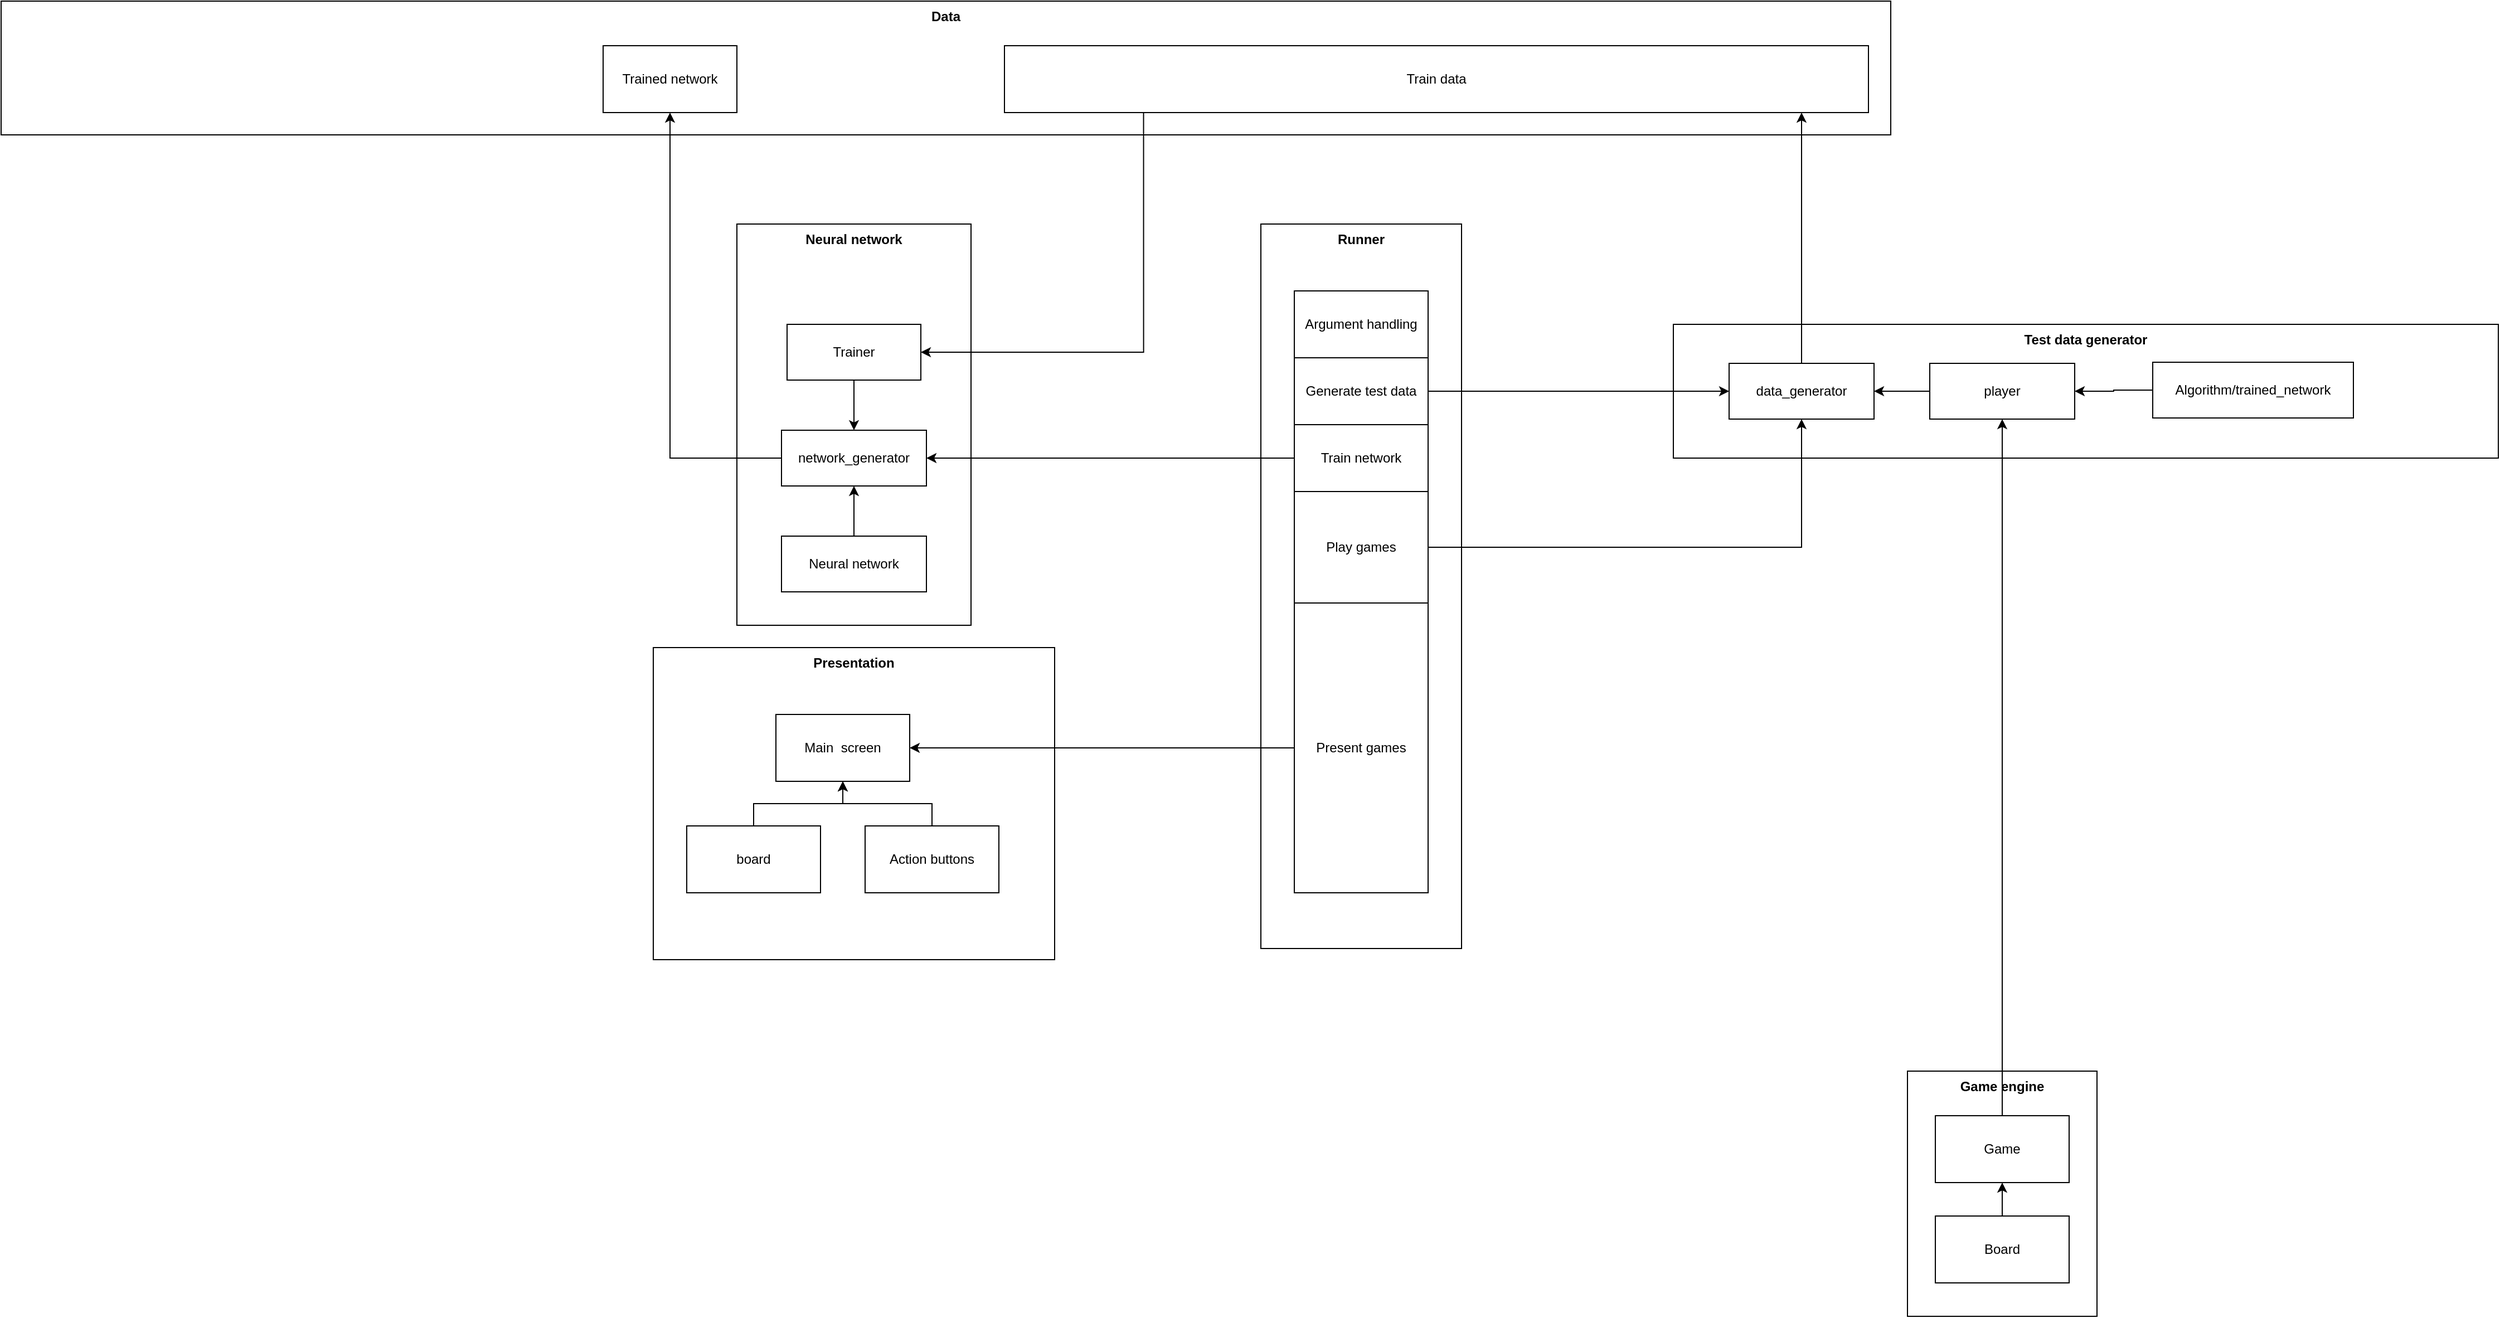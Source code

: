 <mxfile version="19.0.3"><diagram id="xYZ02U6I7v4SWECCaukt" name="Page-1"><mxGraphModel dx="2881" dy="1133" grid="1" gridSize="10" guides="1" tooltips="1" connect="1" arrows="1" fold="1" page="1" pageScale="1" pageWidth="850" pageHeight="1100" math="0" shadow="0"><root><mxCell id="0"/><mxCell id="1" parent="0"/><mxCell id="DIBbEwQ1D-NVHAxEGuOT-22" value="Neural network" style="rounded=0;whiteSpace=wrap;html=1;fontStyle=1;verticalAlign=top;" vertex="1" parent="1"><mxGeometry x="180" y="360" width="210" height="360" as="geometry"/></mxCell><mxCell id="DIBbEwQ1D-NVHAxEGuOT-9" value="Game engine" style="rounded=0;whiteSpace=wrap;html=1;verticalAlign=top;fontStyle=1" vertex="1" parent="1"><mxGeometry x="1230" y="1120" width="170" height="220" as="geometry"/></mxCell><mxCell id="DsuA8jOIV5S85SFv9mne-27" value="&lt;b&gt;Data&lt;/b&gt;" style="rounded=0;whiteSpace=wrap;html=1;verticalAlign=top;" parent="1" vertex="1"><mxGeometry x="-480" y="160" width="1695" height="120" as="geometry"/></mxCell><mxCell id="DsuA8jOIV5S85SFv9mne-1" value="Presentation" style="rounded=0;whiteSpace=wrap;html=1;verticalAlign=top;fontStyle=1" parent="1" vertex="1"><mxGeometry x="105" y="740" width="360" height="280" as="geometry"/></mxCell><mxCell id="DsuA8jOIV5S85SFv9mne-2" value="Main&amp;nbsp; screen" style="rounded=0;whiteSpace=wrap;html=1;" parent="1" vertex="1"><mxGeometry x="215" y="800" width="120" height="60" as="geometry"/></mxCell><mxCell id="DsuA8jOIV5S85SFv9mne-7" style="edgeStyle=orthogonalEdgeStyle;rounded=0;orthogonalLoop=1;jettySize=auto;html=1;entryX=0.5;entryY=1;entryDx=0;entryDy=0;" parent="1" source="DsuA8jOIV5S85SFv9mne-3" target="DsuA8jOIV5S85SFv9mne-2" edge="1"><mxGeometry relative="1" as="geometry"/></mxCell><mxCell id="DsuA8jOIV5S85SFv9mne-3" value="board" style="rounded=0;whiteSpace=wrap;html=1;" parent="1" vertex="1"><mxGeometry x="135" y="900" width="120" height="60" as="geometry"/></mxCell><mxCell id="DsuA8jOIV5S85SFv9mne-6" style="edgeStyle=orthogonalEdgeStyle;rounded=0;orthogonalLoop=1;jettySize=auto;html=1;entryX=0.5;entryY=1;entryDx=0;entryDy=0;" parent="1" source="DsuA8jOIV5S85SFv9mne-4" target="DsuA8jOIV5S85SFv9mne-2" edge="1"><mxGeometry relative="1" as="geometry"/></mxCell><mxCell id="DsuA8jOIV5S85SFv9mne-4" value="Action buttons" style="rounded=0;whiteSpace=wrap;html=1;" parent="1" vertex="1"><mxGeometry x="295" y="900" width="120" height="60" as="geometry"/></mxCell><mxCell id="DsuA8jOIV5S85SFv9mne-8" value="&lt;b&gt;Runner&lt;/b&gt;" style="rounded=0;whiteSpace=wrap;html=1;verticalAlign=top;" parent="1" vertex="1"><mxGeometry x="650" y="360" width="180" height="650" as="geometry"/></mxCell><mxCell id="DsuA8jOIV5S85SFv9mne-9" value="Argument handling" style="rounded=0;whiteSpace=wrap;html=1;" parent="1" vertex="1"><mxGeometry x="680" y="420" width="120" height="60" as="geometry"/></mxCell><mxCell id="DsuA8jOIV5S85SFv9mne-11" value="&lt;b&gt;Test data generator&lt;/b&gt;" style="rounded=0;whiteSpace=wrap;html=1;verticalAlign=top;" parent="1" vertex="1"><mxGeometry x="1020" y="450" width="740" height="120" as="geometry"/></mxCell><mxCell id="DIBbEwQ1D-NVHAxEGuOT-11" style="edgeStyle=orthogonalEdgeStyle;rounded=0;orthogonalLoop=1;jettySize=auto;html=1;entryX=0;entryY=0.5;entryDx=0;entryDy=0;" edge="1" parent="1" source="DsuA8jOIV5S85SFv9mne-15" target="DIBbEwQ1D-NVHAxEGuOT-4"><mxGeometry relative="1" as="geometry"/></mxCell><mxCell id="DsuA8jOIV5S85SFv9mne-15" value="Generate test data" style="rounded=0;whiteSpace=wrap;html=1;" parent="1" vertex="1"><mxGeometry x="680" y="480" width="120" height="60" as="geometry"/></mxCell><mxCell id="DIBbEwQ1D-NVHAxEGuOT-12" style="edgeStyle=orthogonalEdgeStyle;rounded=0;orthogonalLoop=1;jettySize=auto;html=1;entryX=0.5;entryY=1;entryDx=0;entryDy=0;" edge="1" parent="1" source="DsuA8jOIV5S85SFv9mne-17" target="DIBbEwQ1D-NVHAxEGuOT-3"><mxGeometry relative="1" as="geometry"/></mxCell><mxCell id="DsuA8jOIV5S85SFv9mne-17" value="Game" style="rounded=0;whiteSpace=wrap;html=1;" parent="1" vertex="1"><mxGeometry x="1255" y="1160" width="120" height="60" as="geometry"/></mxCell><mxCell id="DIBbEwQ1D-NVHAxEGuOT-10" style="edgeStyle=orthogonalEdgeStyle;rounded=0;orthogonalLoop=1;jettySize=auto;html=1;entryX=0.5;entryY=1;entryDx=0;entryDy=0;" edge="1" parent="1" source="DsuA8jOIV5S85SFv9mne-18" target="DsuA8jOIV5S85SFv9mne-17"><mxGeometry relative="1" as="geometry"/></mxCell><mxCell id="DsuA8jOIV5S85SFv9mne-18" value="Board" style="rounded=0;whiteSpace=wrap;html=1;" parent="1" vertex="1"><mxGeometry x="1255" y="1250" width="120" height="60" as="geometry"/></mxCell><mxCell id="DIBbEwQ1D-NVHAxEGuOT-42" style="edgeStyle=orthogonalEdgeStyle;rounded=0;orthogonalLoop=1;jettySize=auto;html=1;entryX=1;entryY=0.5;entryDx=0;entryDy=0;exitX=0.161;exitY=0.998;exitDx=0;exitDy=0;exitPerimeter=0;" edge="1" parent="1" source="DsuA8jOIV5S85SFv9mne-28" target="DIBbEwQ1D-NVHAxEGuOT-24"><mxGeometry relative="1" as="geometry"/></mxCell><mxCell id="DsuA8jOIV5S85SFv9mne-28" value="Train data" style="rounded=0;whiteSpace=wrap;html=1;" parent="1" vertex="1"><mxGeometry x="420" y="200" width="775" height="60" as="geometry"/></mxCell><mxCell id="DsuA8jOIV5S85SFv9mne-38" style="edgeStyle=orthogonalEdgeStyle;rounded=0;orthogonalLoop=1;jettySize=auto;html=1;entryX=1;entryY=0.5;entryDx=0;entryDy=0;" parent="1" source="DsuA8jOIV5S85SFv9mne-34" target="DsuA8jOIV5S85SFv9mne-2" edge="1"><mxGeometry relative="1" as="geometry"/></mxCell><mxCell id="DsuA8jOIV5S85SFv9mne-34" value="Present games" style="rounded=0;whiteSpace=wrap;html=1;" parent="1" vertex="1"><mxGeometry x="680" y="700" width="120" height="260" as="geometry"/></mxCell><mxCell id="DIBbEwQ1D-NVHAxEGuOT-30" style="edgeStyle=orthogonalEdgeStyle;rounded=0;orthogonalLoop=1;jettySize=auto;html=1;entryX=1;entryY=0.5;entryDx=0;entryDy=0;" edge="1" parent="1" source="DIBbEwQ1D-NVHAxEGuOT-1" target="DIBbEwQ1D-NVHAxEGuOT-29"><mxGeometry relative="1" as="geometry"/></mxCell><mxCell id="DIBbEwQ1D-NVHAxEGuOT-1" value="Train network" style="rounded=0;whiteSpace=wrap;html=1;" vertex="1" parent="1"><mxGeometry x="680" y="540" width="120" height="60" as="geometry"/></mxCell><mxCell id="DIBbEwQ1D-NVHAxEGuOT-46" style="edgeStyle=orthogonalEdgeStyle;rounded=0;orthogonalLoop=1;jettySize=auto;html=1;entryX=0.5;entryY=1;entryDx=0;entryDy=0;" edge="1" parent="1" source="DIBbEwQ1D-NVHAxEGuOT-2" target="DIBbEwQ1D-NVHAxEGuOT-4"><mxGeometry relative="1" as="geometry"/></mxCell><mxCell id="DIBbEwQ1D-NVHAxEGuOT-2" value="Play games" style="rounded=0;whiteSpace=wrap;html=1;" vertex="1" parent="1"><mxGeometry x="680" y="600" width="120" height="100" as="geometry"/></mxCell><mxCell id="DIBbEwQ1D-NVHAxEGuOT-6" style="edgeStyle=orthogonalEdgeStyle;rounded=0;orthogonalLoop=1;jettySize=auto;html=1;entryX=1;entryY=0.5;entryDx=0;entryDy=0;" edge="1" parent="1" source="DIBbEwQ1D-NVHAxEGuOT-3" target="DIBbEwQ1D-NVHAxEGuOT-4"><mxGeometry relative="1" as="geometry"/></mxCell><mxCell id="DIBbEwQ1D-NVHAxEGuOT-3" value="player" style="rounded=0;whiteSpace=wrap;html=1;" vertex="1" parent="1"><mxGeometry x="1250" y="485" width="130" height="50" as="geometry"/></mxCell><mxCell id="DIBbEwQ1D-NVHAxEGuOT-21" style="edgeStyle=orthogonalEdgeStyle;rounded=0;orthogonalLoop=1;jettySize=auto;html=1;" edge="1" parent="1" source="DIBbEwQ1D-NVHAxEGuOT-4" target="DsuA8jOIV5S85SFv9mne-28"><mxGeometry relative="1" as="geometry"><Array as="points"><mxPoint x="1135" y="250"/></Array></mxGeometry></mxCell><mxCell id="DIBbEwQ1D-NVHAxEGuOT-4" value="data_generator" style="rounded=0;whiteSpace=wrap;html=1;" vertex="1" parent="1"><mxGeometry x="1070" y="485" width="130" height="50" as="geometry"/></mxCell><mxCell id="DIBbEwQ1D-NVHAxEGuOT-8" style="edgeStyle=orthogonalEdgeStyle;rounded=0;orthogonalLoop=1;jettySize=auto;html=1;entryX=1;entryY=0.5;entryDx=0;entryDy=0;" edge="1" parent="1" source="DIBbEwQ1D-NVHAxEGuOT-7" target="DIBbEwQ1D-NVHAxEGuOT-3"><mxGeometry relative="1" as="geometry"/></mxCell><mxCell id="DIBbEwQ1D-NVHAxEGuOT-7" value="Algorithm/trained_network" style="rounded=0;whiteSpace=wrap;html=1;" vertex="1" parent="1"><mxGeometry x="1450" y="484" width="180" height="50" as="geometry"/></mxCell><mxCell id="DIBbEwQ1D-NVHAxEGuOT-37" style="edgeStyle=orthogonalEdgeStyle;rounded=0;orthogonalLoop=1;jettySize=auto;html=1;entryX=0.5;entryY=1;entryDx=0;entryDy=0;" edge="1" parent="1" source="DIBbEwQ1D-NVHAxEGuOT-23" target="DIBbEwQ1D-NVHAxEGuOT-29"><mxGeometry relative="1" as="geometry"/></mxCell><mxCell id="DIBbEwQ1D-NVHAxEGuOT-23" value="Neural network" style="rounded=0;whiteSpace=wrap;html=1;" vertex="1" parent="1"><mxGeometry x="220" y="640" width="130" height="50" as="geometry"/></mxCell><mxCell id="DIBbEwQ1D-NVHAxEGuOT-38" style="edgeStyle=orthogonalEdgeStyle;rounded=0;orthogonalLoop=1;jettySize=auto;html=1;entryX=0.5;entryY=0;entryDx=0;entryDy=0;" edge="1" parent="1" source="DIBbEwQ1D-NVHAxEGuOT-24" target="DIBbEwQ1D-NVHAxEGuOT-29"><mxGeometry relative="1" as="geometry"/></mxCell><mxCell id="DIBbEwQ1D-NVHAxEGuOT-24" value="Trainer" style="rounded=0;whiteSpace=wrap;html=1;" vertex="1" parent="1"><mxGeometry x="225" y="450" width="120" height="50" as="geometry"/></mxCell><mxCell id="DIBbEwQ1D-NVHAxEGuOT-44" style="edgeStyle=orthogonalEdgeStyle;rounded=0;orthogonalLoop=1;jettySize=auto;html=1;entryX=0.5;entryY=1;entryDx=0;entryDy=0;" edge="1" parent="1" source="DIBbEwQ1D-NVHAxEGuOT-29" target="DIBbEwQ1D-NVHAxEGuOT-43"><mxGeometry relative="1" as="geometry"><mxPoint x="110" y="430" as="targetPoint"/></mxGeometry></mxCell><mxCell id="DIBbEwQ1D-NVHAxEGuOT-29" value="&lt;div&gt;network_generator&lt;/div&gt;" style="rounded=0;whiteSpace=wrap;html=1;" vertex="1" parent="1"><mxGeometry x="220" y="545" width="130" height="50" as="geometry"/></mxCell><mxCell id="DIBbEwQ1D-NVHAxEGuOT-43" value="Trained network" style="rounded=0;whiteSpace=wrap;html=1;" vertex="1" parent="1"><mxGeometry x="60" y="200" width="120" height="60" as="geometry"/></mxCell></root></mxGraphModel></diagram></mxfile>